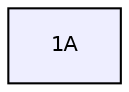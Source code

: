 digraph "1A" {
  compound=true
  node [ fontsize="10", fontname="Helvetica"];
  edge [ labelfontsize="10", labelfontname="Helvetica"];
  dir_cc0ca46b63181bfe0a89f9f93c723dee [shape=box, label="1A", style="filled", fillcolor="#eeeeff", pencolor="black", URL="dir_cc0ca46b63181bfe0a89f9f93c723dee.html"];
}

